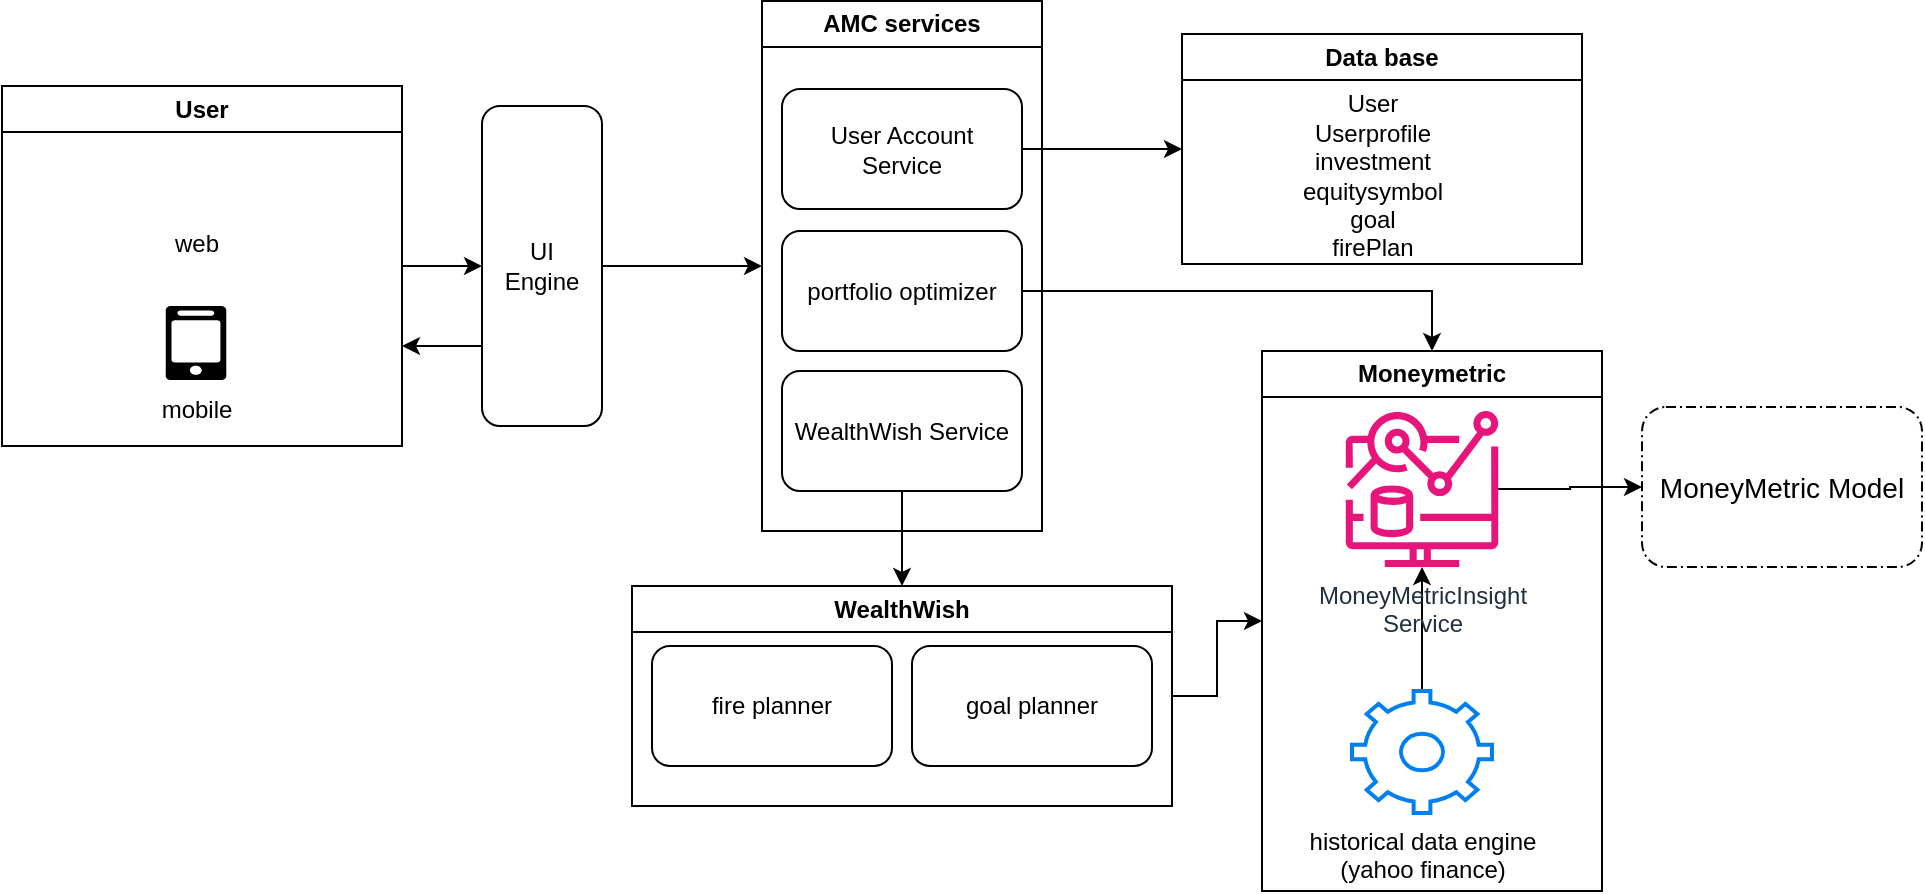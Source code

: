 <mxfile version="22.0.8" type="device">
  <diagram name="Page-1" id="4lEkWUVy1VVtrQNJi2iB">
    <mxGraphModel dx="1050" dy="534" grid="1" gridSize="10" guides="1" tooltips="1" connect="1" arrows="1" fold="1" page="1" pageScale="1" pageWidth="850" pageHeight="1100" math="0" shadow="0">
      <root>
        <mxCell id="0" />
        <mxCell id="1" parent="0" />
        <mxCell id="2bevjAJKMJdt6_6JYhVt-13" style="edgeStyle=orthogonalEdgeStyle;rounded=0;orthogonalLoop=1;jettySize=auto;html=1;exitX=1;exitY=0.5;exitDx=0;exitDy=0;entryX=0;entryY=0.5;entryDx=0;entryDy=0;" parent="1" source="2bevjAJKMJdt6_6JYhVt-1" target="2bevjAJKMJdt6_6JYhVt-10" edge="1">
          <mxGeometry relative="1" as="geometry" />
        </mxCell>
        <mxCell id="2bevjAJKMJdt6_6JYhVt-1" value="User" style="swimlane;whiteSpace=wrap;html=1;" parent="1" vertex="1">
          <mxGeometry x="30" y="140" width="200" height="180" as="geometry">
            <mxRectangle x="30" y="140" width="70" height="30" as="alternateBounds" />
          </mxGeometry>
        </mxCell>
        <mxCell id="2bevjAJKMJdt6_6JYhVt-2" value="" style="shape=image;html=1;verticalAlign=top;verticalLabelPosition=bottom;labelBackgroundColor=#ffffff;imageAspect=0;aspect=fixed;image=https://cdn1.iconfinder.com/data/icons/ionicons-fill-vol-2/512/logo-chrome-128.png" parent="2bevjAJKMJdt6_6JYhVt-1" vertex="1">
          <mxGeometry x="80" y="30" width="34" height="34" as="geometry" />
        </mxCell>
        <mxCell id="2bevjAJKMJdt6_6JYhVt-4" value="web" style="text;html=1;align=center;verticalAlign=middle;resizable=0;points=[];autosize=1;strokeColor=none;fillColor=none;" parent="2bevjAJKMJdt6_6JYhVt-1" vertex="1">
          <mxGeometry x="72" y="64" width="50" height="30" as="geometry" />
        </mxCell>
        <mxCell id="2bevjAJKMJdt6_6JYhVt-5" value="" style="outlineConnect=0;dashed=0;verticalLabelPosition=bottom;verticalAlign=top;align=center;html=1;shape=mxgraph.aws3.mobile_client;fillColor=#000000;gradientColor=none;" parent="2bevjAJKMJdt6_6JYhVt-1" vertex="1">
          <mxGeometry x="81.88" y="110" width="30.25" height="37" as="geometry" />
        </mxCell>
        <mxCell id="2bevjAJKMJdt6_6JYhVt-6" value="mobile" style="text;html=1;align=center;verticalAlign=middle;resizable=0;points=[];autosize=1;strokeColor=none;fillColor=none;" parent="2bevjAJKMJdt6_6JYhVt-1" vertex="1">
          <mxGeometry x="67.01" y="147" width="60" height="30" as="geometry" />
        </mxCell>
        <mxCell id="2bevjAJKMJdt6_6JYhVt-14" style="edgeStyle=orthogonalEdgeStyle;rounded=0;orthogonalLoop=1;jettySize=auto;html=1;exitX=0;exitY=0.75;exitDx=0;exitDy=0;" parent="1" source="2bevjAJKMJdt6_6JYhVt-10" edge="1">
          <mxGeometry relative="1" as="geometry">
            <mxPoint x="230" y="270" as="targetPoint" />
          </mxGeometry>
        </mxCell>
        <mxCell id="Ncdaa-sAqrYBmP8-Mcvt-5" style="edgeStyle=orthogonalEdgeStyle;rounded=0;orthogonalLoop=1;jettySize=auto;html=1;exitX=1;exitY=0.5;exitDx=0;exitDy=0;entryX=0;entryY=0.5;entryDx=0;entryDy=0;" parent="1" source="2bevjAJKMJdt6_6JYhVt-10" target="2bevjAJKMJdt6_6JYhVt-17" edge="1">
          <mxGeometry relative="1" as="geometry" />
        </mxCell>
        <mxCell id="2bevjAJKMJdt6_6JYhVt-10" value="UI&lt;br&gt;Engine" style="rounded=1;whiteSpace=wrap;html=1;" parent="1" vertex="1">
          <mxGeometry x="270" y="150" width="60" height="160" as="geometry" />
        </mxCell>
        <mxCell id="2bevjAJKMJdt6_6JYhVt-17" value="AMC services" style="swimlane;whiteSpace=wrap;html=1;" parent="1" vertex="1">
          <mxGeometry x="410" y="97.5" width="140" height="265" as="geometry" />
        </mxCell>
        <mxCell id="2bevjAJKMJdt6_6JYhVt-18" value="User Account&lt;br&gt;Service" style="rounded=1;whiteSpace=wrap;html=1;" parent="2bevjAJKMJdt6_6JYhVt-17" vertex="1">
          <mxGeometry x="10" y="44" width="120" height="60" as="geometry" />
        </mxCell>
        <mxCell id="2bevjAJKMJdt6_6JYhVt-20" value="portfolio optimizer" style="rounded=1;whiteSpace=wrap;html=1;" parent="2bevjAJKMJdt6_6JYhVt-17" vertex="1">
          <mxGeometry x="10" y="115" width="120" height="60" as="geometry" />
        </mxCell>
        <mxCell id="Ncdaa-sAqrYBmP8-Mcvt-15" value="WealthWish Service" style="rounded=1;whiteSpace=wrap;html=1;" parent="2bevjAJKMJdt6_6JYhVt-17" vertex="1">
          <mxGeometry x="10" y="185" width="120" height="60" as="geometry" />
        </mxCell>
        <mxCell id="2bevjAJKMJdt6_6JYhVt-24" value="Data base" style="swimlane;whiteSpace=wrap;html=1;" parent="1" vertex="1">
          <mxGeometry x="620" y="114" width="200" height="115" as="geometry" />
        </mxCell>
        <mxCell id="Ncdaa-sAqrYBmP8-Mcvt-4" value="User&lt;br&gt;Userprofile&lt;br&gt;investment&lt;br&gt;equitysymbol&lt;br&gt;goal&lt;br&gt;firePlan" style="text;html=1;align=center;verticalAlign=middle;resizable=0;points=[];autosize=1;strokeColor=none;fillColor=none;" parent="2bevjAJKMJdt6_6JYhVt-24" vertex="1">
          <mxGeometry x="50" y="20.5" width="90" height="100" as="geometry" />
        </mxCell>
        <mxCell id="Ncdaa-sAqrYBmP8-Mcvt-2" style="edgeStyle=orthogonalEdgeStyle;rounded=0;orthogonalLoop=1;jettySize=auto;html=1;exitX=1;exitY=0.5;exitDx=0;exitDy=0;entryX=0;entryY=0.5;entryDx=0;entryDy=0;" parent="1" source="2bevjAJKMJdt6_6JYhVt-18" target="2bevjAJKMJdt6_6JYhVt-24" edge="1">
          <mxGeometry relative="1" as="geometry">
            <mxPoint x="640" y="160" as="targetPoint" />
          </mxGeometry>
        </mxCell>
        <mxCell id="Ncdaa-sAqrYBmP8-Mcvt-8" value="Moneymetric" style="swimlane;whiteSpace=wrap;html=1;" parent="1" vertex="1">
          <mxGeometry x="660" y="272.5" width="170" height="270" as="geometry" />
        </mxCell>
        <mxCell id="Ncdaa-sAqrYBmP8-Mcvt-11" style="edgeStyle=orthogonalEdgeStyle;rounded=0;orthogonalLoop=1;jettySize=auto;html=1;" parent="Ncdaa-sAqrYBmP8-Mcvt-8" source="Ncdaa-sAqrYBmP8-Mcvt-6" target="Ncdaa-sAqrYBmP8-Mcvt-10" edge="1">
          <mxGeometry relative="1" as="geometry" />
        </mxCell>
        <mxCell id="Ncdaa-sAqrYBmP8-Mcvt-6" value="historical data engine&lt;br&gt;(yahoo finance)" style="html=1;verticalLabelPosition=bottom;align=center;labelBackgroundColor=#ffffff;verticalAlign=top;strokeWidth=2;strokeColor=#0080F0;shadow=0;dashed=0;shape=mxgraph.ios7.icons.settings;" parent="Ncdaa-sAqrYBmP8-Mcvt-8" vertex="1">
          <mxGeometry x="45" y="170" width="70" height="61" as="geometry" />
        </mxCell>
        <mxCell id="Ncdaa-sAqrYBmP8-Mcvt-10" value="MoneyMetricInsight&lt;br&gt;Service" style="sketch=0;outlineConnect=0;fontColor=#232F3E;gradientColor=none;fillColor=#E7157B;strokeColor=none;dashed=0;verticalLabelPosition=bottom;verticalAlign=top;align=center;html=1;fontSize=12;fontStyle=0;aspect=fixed;pointerEvents=1;shape=mxgraph.aws4.cloudwatch_metrics_insights;" parent="Ncdaa-sAqrYBmP8-Mcvt-8" vertex="1">
          <mxGeometry x="41.5" y="30" width="77" height="78" as="geometry" />
        </mxCell>
        <mxCell id="Ncdaa-sAqrYBmP8-Mcvt-12" value="&lt;font style=&quot;font-size: 14px;&quot;&gt;MoneyMetric Model&lt;/font&gt;" style="points=[[0.25,0,0],[0.5,0,0],[0.75,0,0],[1,0.25,0],[1,0.5,0],[1,0.75,0],[0.75,1,0],[0.5,1,0],[0.25,1,0],[0,0.75,0],[0,0.5,0],[0,0.25,0]];rounded=1;dashed=1;dashPattern=5 2 1 2;labelPosition=center;verticalLabelPosition=middle;align=center;verticalAlign=middle;fontSize=8;html=1;whiteSpace=wrap;" parent="1" vertex="1">
          <mxGeometry x="850" y="300.5" width="140" height="80" as="geometry" />
        </mxCell>
        <mxCell id="Ncdaa-sAqrYBmP8-Mcvt-13" style="edgeStyle=orthogonalEdgeStyle;rounded=0;orthogonalLoop=1;jettySize=auto;html=1;entryX=0;entryY=0.5;entryDx=0;entryDy=0;entryPerimeter=0;" parent="1" source="Ncdaa-sAqrYBmP8-Mcvt-10" target="Ncdaa-sAqrYBmP8-Mcvt-12" edge="1">
          <mxGeometry relative="1" as="geometry" />
        </mxCell>
        <mxCell id="Ncdaa-sAqrYBmP8-Mcvt-14" style="edgeStyle=orthogonalEdgeStyle;rounded=0;orthogonalLoop=1;jettySize=auto;html=1;exitX=1;exitY=0.5;exitDx=0;exitDy=0;entryX=0.5;entryY=0;entryDx=0;entryDy=0;" parent="1" source="2bevjAJKMJdt6_6JYhVt-20" target="Ncdaa-sAqrYBmP8-Mcvt-8" edge="1">
          <mxGeometry relative="1" as="geometry" />
        </mxCell>
        <mxCell id="GsYMVkBJt3CzwP905dxk-4" style="edgeStyle=orthogonalEdgeStyle;rounded=0;orthogonalLoop=1;jettySize=auto;html=1;exitX=1;exitY=0.5;exitDx=0;exitDy=0;entryX=0;entryY=0.5;entryDx=0;entryDy=0;" edge="1" parent="1" source="Ncdaa-sAqrYBmP8-Mcvt-21" target="Ncdaa-sAqrYBmP8-Mcvt-8">
          <mxGeometry relative="1" as="geometry">
            <mxPoint x="620" y="410" as="targetPoint" />
          </mxGeometry>
        </mxCell>
        <mxCell id="Ncdaa-sAqrYBmP8-Mcvt-21" value="WealthWish" style="swimlane;whiteSpace=wrap;html=1;" parent="1" vertex="1">
          <mxGeometry x="345" y="390" width="270" height="110" as="geometry" />
        </mxCell>
        <mxCell id="Ncdaa-sAqrYBmP8-Mcvt-22" value="fire planner" style="rounded=1;whiteSpace=wrap;html=1;" parent="Ncdaa-sAqrYBmP8-Mcvt-21" vertex="1">
          <mxGeometry x="10" y="30" width="120" height="60" as="geometry" />
        </mxCell>
        <mxCell id="Ncdaa-sAqrYBmP8-Mcvt-23" value="goal planner" style="rounded=1;whiteSpace=wrap;html=1;" parent="Ncdaa-sAqrYBmP8-Mcvt-21" vertex="1">
          <mxGeometry x="140" y="30" width="120" height="60" as="geometry" />
        </mxCell>
        <mxCell id="Ncdaa-sAqrYBmP8-Mcvt-24" style="edgeStyle=orthogonalEdgeStyle;rounded=0;orthogonalLoop=1;jettySize=auto;html=1;exitX=0.5;exitY=1;exitDx=0;exitDy=0;entryX=0.5;entryY=0;entryDx=0;entryDy=0;" parent="1" source="Ncdaa-sAqrYBmP8-Mcvt-15" target="Ncdaa-sAqrYBmP8-Mcvt-21" edge="1">
          <mxGeometry relative="1" as="geometry" />
        </mxCell>
      </root>
    </mxGraphModel>
  </diagram>
</mxfile>

